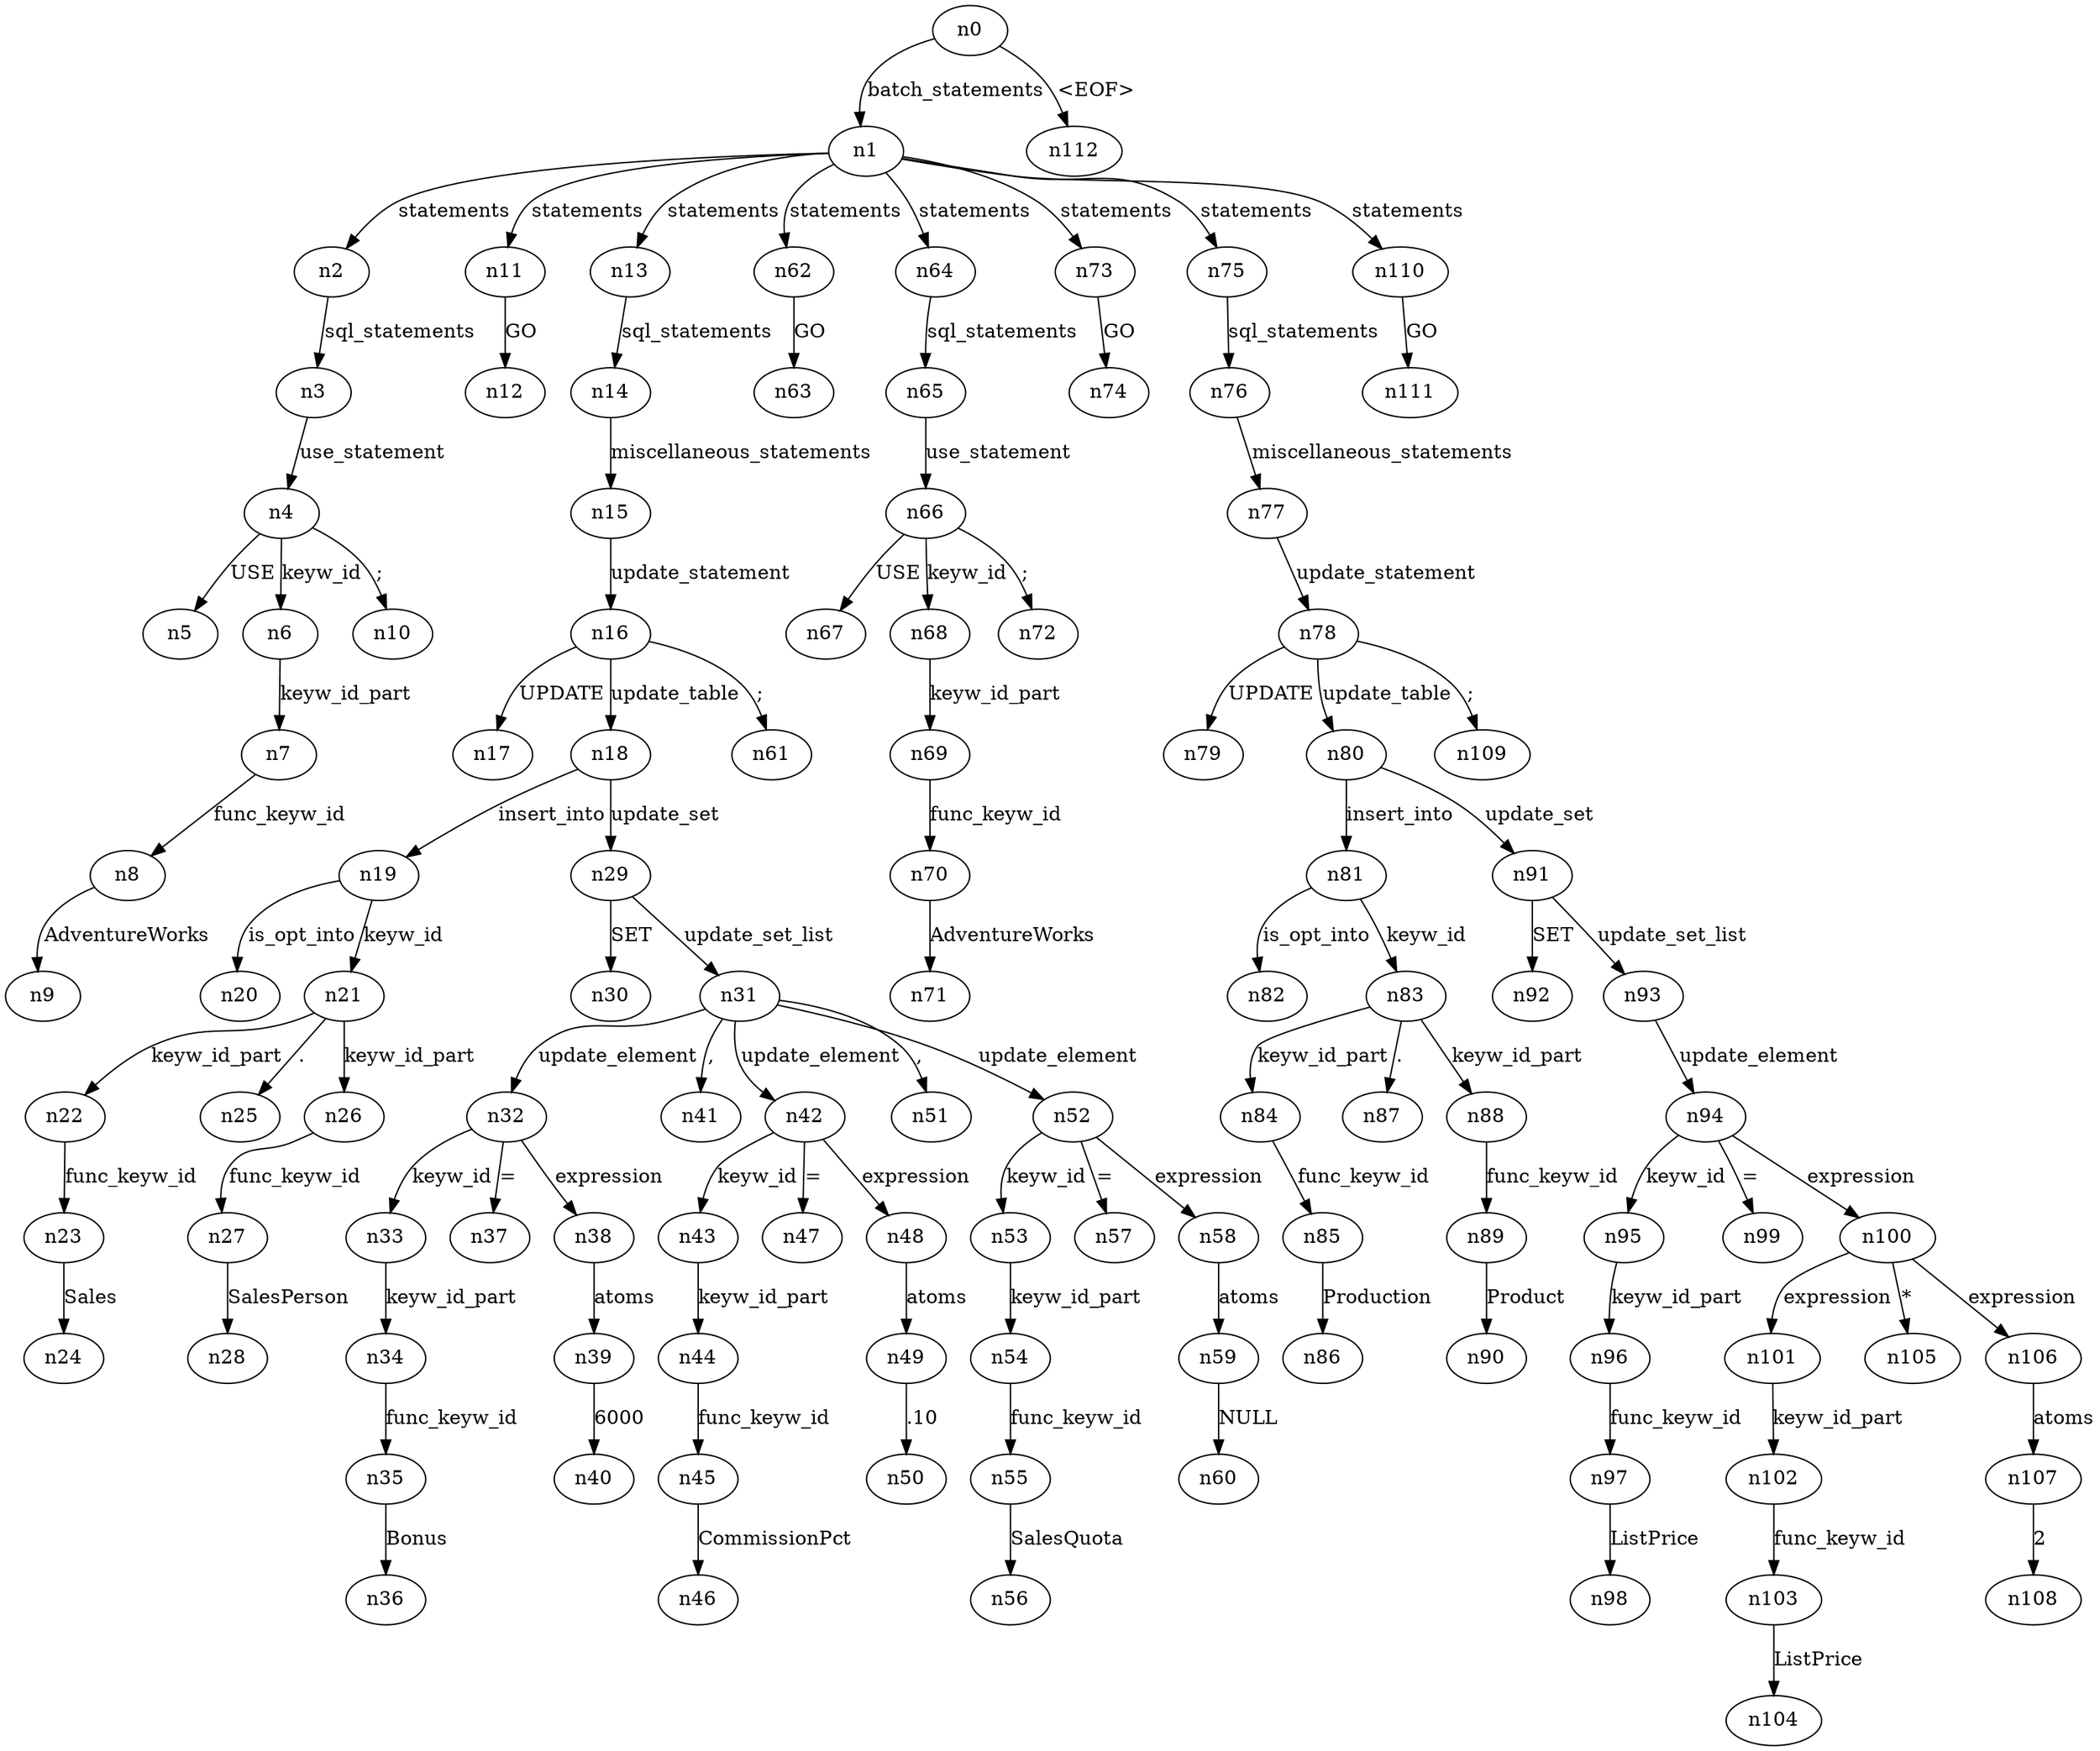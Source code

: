 digraph ParseTree {
  n0 -> n1 [label="batch_statements"];
  n1 -> n2 [label="statements"];
  n2 -> n3 [label="sql_statements"];
  n3 -> n4 [label="use_statement"];
  n4 -> n5 [label="USE"];
  n4 -> n6 [label="keyw_id"];
  n6 -> n7 [label="keyw_id_part"];
  n7 -> n8 [label="func_keyw_id"];
  n8 -> n9 [label="AdventureWorks"];
  n4 -> n10 [label=";"];
  n1 -> n11 [label="statements"];
  n11 -> n12 [label="GO"];
  n1 -> n13 [label="statements"];
  n13 -> n14 [label="sql_statements"];
  n14 -> n15 [label="miscellaneous_statements"];
  n15 -> n16 [label="update_statement"];
  n16 -> n17 [label="UPDATE"];
  n16 -> n18 [label="update_table"];
  n18 -> n19 [label="insert_into"];
  n19 -> n20 [label="is_opt_into"];
  n19 -> n21 [label="keyw_id"];
  n21 -> n22 [label="keyw_id_part"];
  n22 -> n23 [label="func_keyw_id"];
  n23 -> n24 [label="Sales"];
  n21 -> n25 [label="."];
  n21 -> n26 [label="keyw_id_part"];
  n26 -> n27 [label="func_keyw_id"];
  n27 -> n28 [label="SalesPerson"];
  n18 -> n29 [label="update_set"];
  n29 -> n30 [label="SET"];
  n29 -> n31 [label="update_set_list"];
  n31 -> n32 [label="update_element"];
  n32 -> n33 [label="keyw_id"];
  n33 -> n34 [label="keyw_id_part"];
  n34 -> n35 [label="func_keyw_id"];
  n35 -> n36 [label="Bonus"];
  n32 -> n37 [label="="];
  n32 -> n38 [label="expression"];
  n38 -> n39 [label="atoms"];
  n39 -> n40 [label="6000"];
  n31 -> n41 [label=","];
  n31 -> n42 [label="update_element"];
  n42 -> n43 [label="keyw_id"];
  n43 -> n44 [label="keyw_id_part"];
  n44 -> n45 [label="func_keyw_id"];
  n45 -> n46 [label="CommissionPct"];
  n42 -> n47 [label="="];
  n42 -> n48 [label="expression"];
  n48 -> n49 [label="atoms"];
  n49 -> n50 [label=".10"];
  n31 -> n51 [label=","];
  n31 -> n52 [label="update_element"];
  n52 -> n53 [label="keyw_id"];
  n53 -> n54 [label="keyw_id_part"];
  n54 -> n55 [label="func_keyw_id"];
  n55 -> n56 [label="SalesQuota"];
  n52 -> n57 [label="="];
  n52 -> n58 [label="expression"];
  n58 -> n59 [label="atoms"];
  n59 -> n60 [label="NULL"];
  n16 -> n61 [label=";"];
  n1 -> n62 [label="statements"];
  n62 -> n63 [label="GO"];
  n1 -> n64 [label="statements"];
  n64 -> n65 [label="sql_statements"];
  n65 -> n66 [label="use_statement"];
  n66 -> n67 [label="USE"];
  n66 -> n68 [label="keyw_id"];
  n68 -> n69 [label="keyw_id_part"];
  n69 -> n70 [label="func_keyw_id"];
  n70 -> n71 [label="AdventureWorks"];
  n66 -> n72 [label=";"];
  n1 -> n73 [label="statements"];
  n73 -> n74 [label="GO"];
  n1 -> n75 [label="statements"];
  n75 -> n76 [label="sql_statements"];
  n76 -> n77 [label="miscellaneous_statements"];
  n77 -> n78 [label="update_statement"];
  n78 -> n79 [label="UPDATE"];
  n78 -> n80 [label="update_table"];
  n80 -> n81 [label="insert_into"];
  n81 -> n82 [label="is_opt_into"];
  n81 -> n83 [label="keyw_id"];
  n83 -> n84 [label="keyw_id_part"];
  n84 -> n85 [label="func_keyw_id"];
  n85 -> n86 [label="Production"];
  n83 -> n87 [label="."];
  n83 -> n88 [label="keyw_id_part"];
  n88 -> n89 [label="func_keyw_id"];
  n89 -> n90 [label="Product"];
  n80 -> n91 [label="update_set"];
  n91 -> n92 [label="SET"];
  n91 -> n93 [label="update_set_list"];
  n93 -> n94 [label="update_element"];
  n94 -> n95 [label="keyw_id"];
  n95 -> n96 [label="keyw_id_part"];
  n96 -> n97 [label="func_keyw_id"];
  n97 -> n98 [label="ListPrice"];
  n94 -> n99 [label="="];
  n94 -> n100 [label="expression"];
  n100 -> n101 [label="expression"];
  n101 -> n102 [label="keyw_id_part"];
  n102 -> n103 [label="func_keyw_id"];
  n103 -> n104 [label="ListPrice"];
  n100 -> n105 [label="*"];
  n100 -> n106 [label="expression"];
  n106 -> n107 [label="atoms"];
  n107 -> n108 [label="2"];
  n78 -> n109 [label=";"];
  n1 -> n110 [label="statements"];
  n110 -> n111 [label="GO"];
  n0 -> n112 [label="<EOF>"];
}